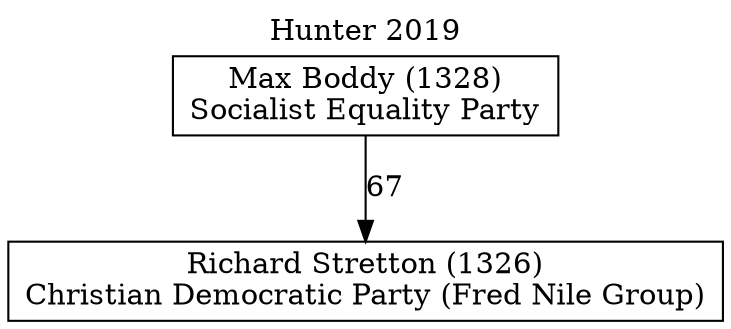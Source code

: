 // House preference flow
digraph "Richard Stretton (1326)_Hunter_2019" {
	graph [label="Hunter 2019" labelloc=t mclimit=10]
	node [shape=box]
	"Richard Stretton (1326)" [label="Richard Stretton (1326)
Christian Democratic Party (Fred Nile Group)"]
	"Max Boddy (1328)" [label="Max Boddy (1328)
Socialist Equality Party"]
	"Max Boddy (1328)" -> "Richard Stretton (1326)" [label=67]
}
